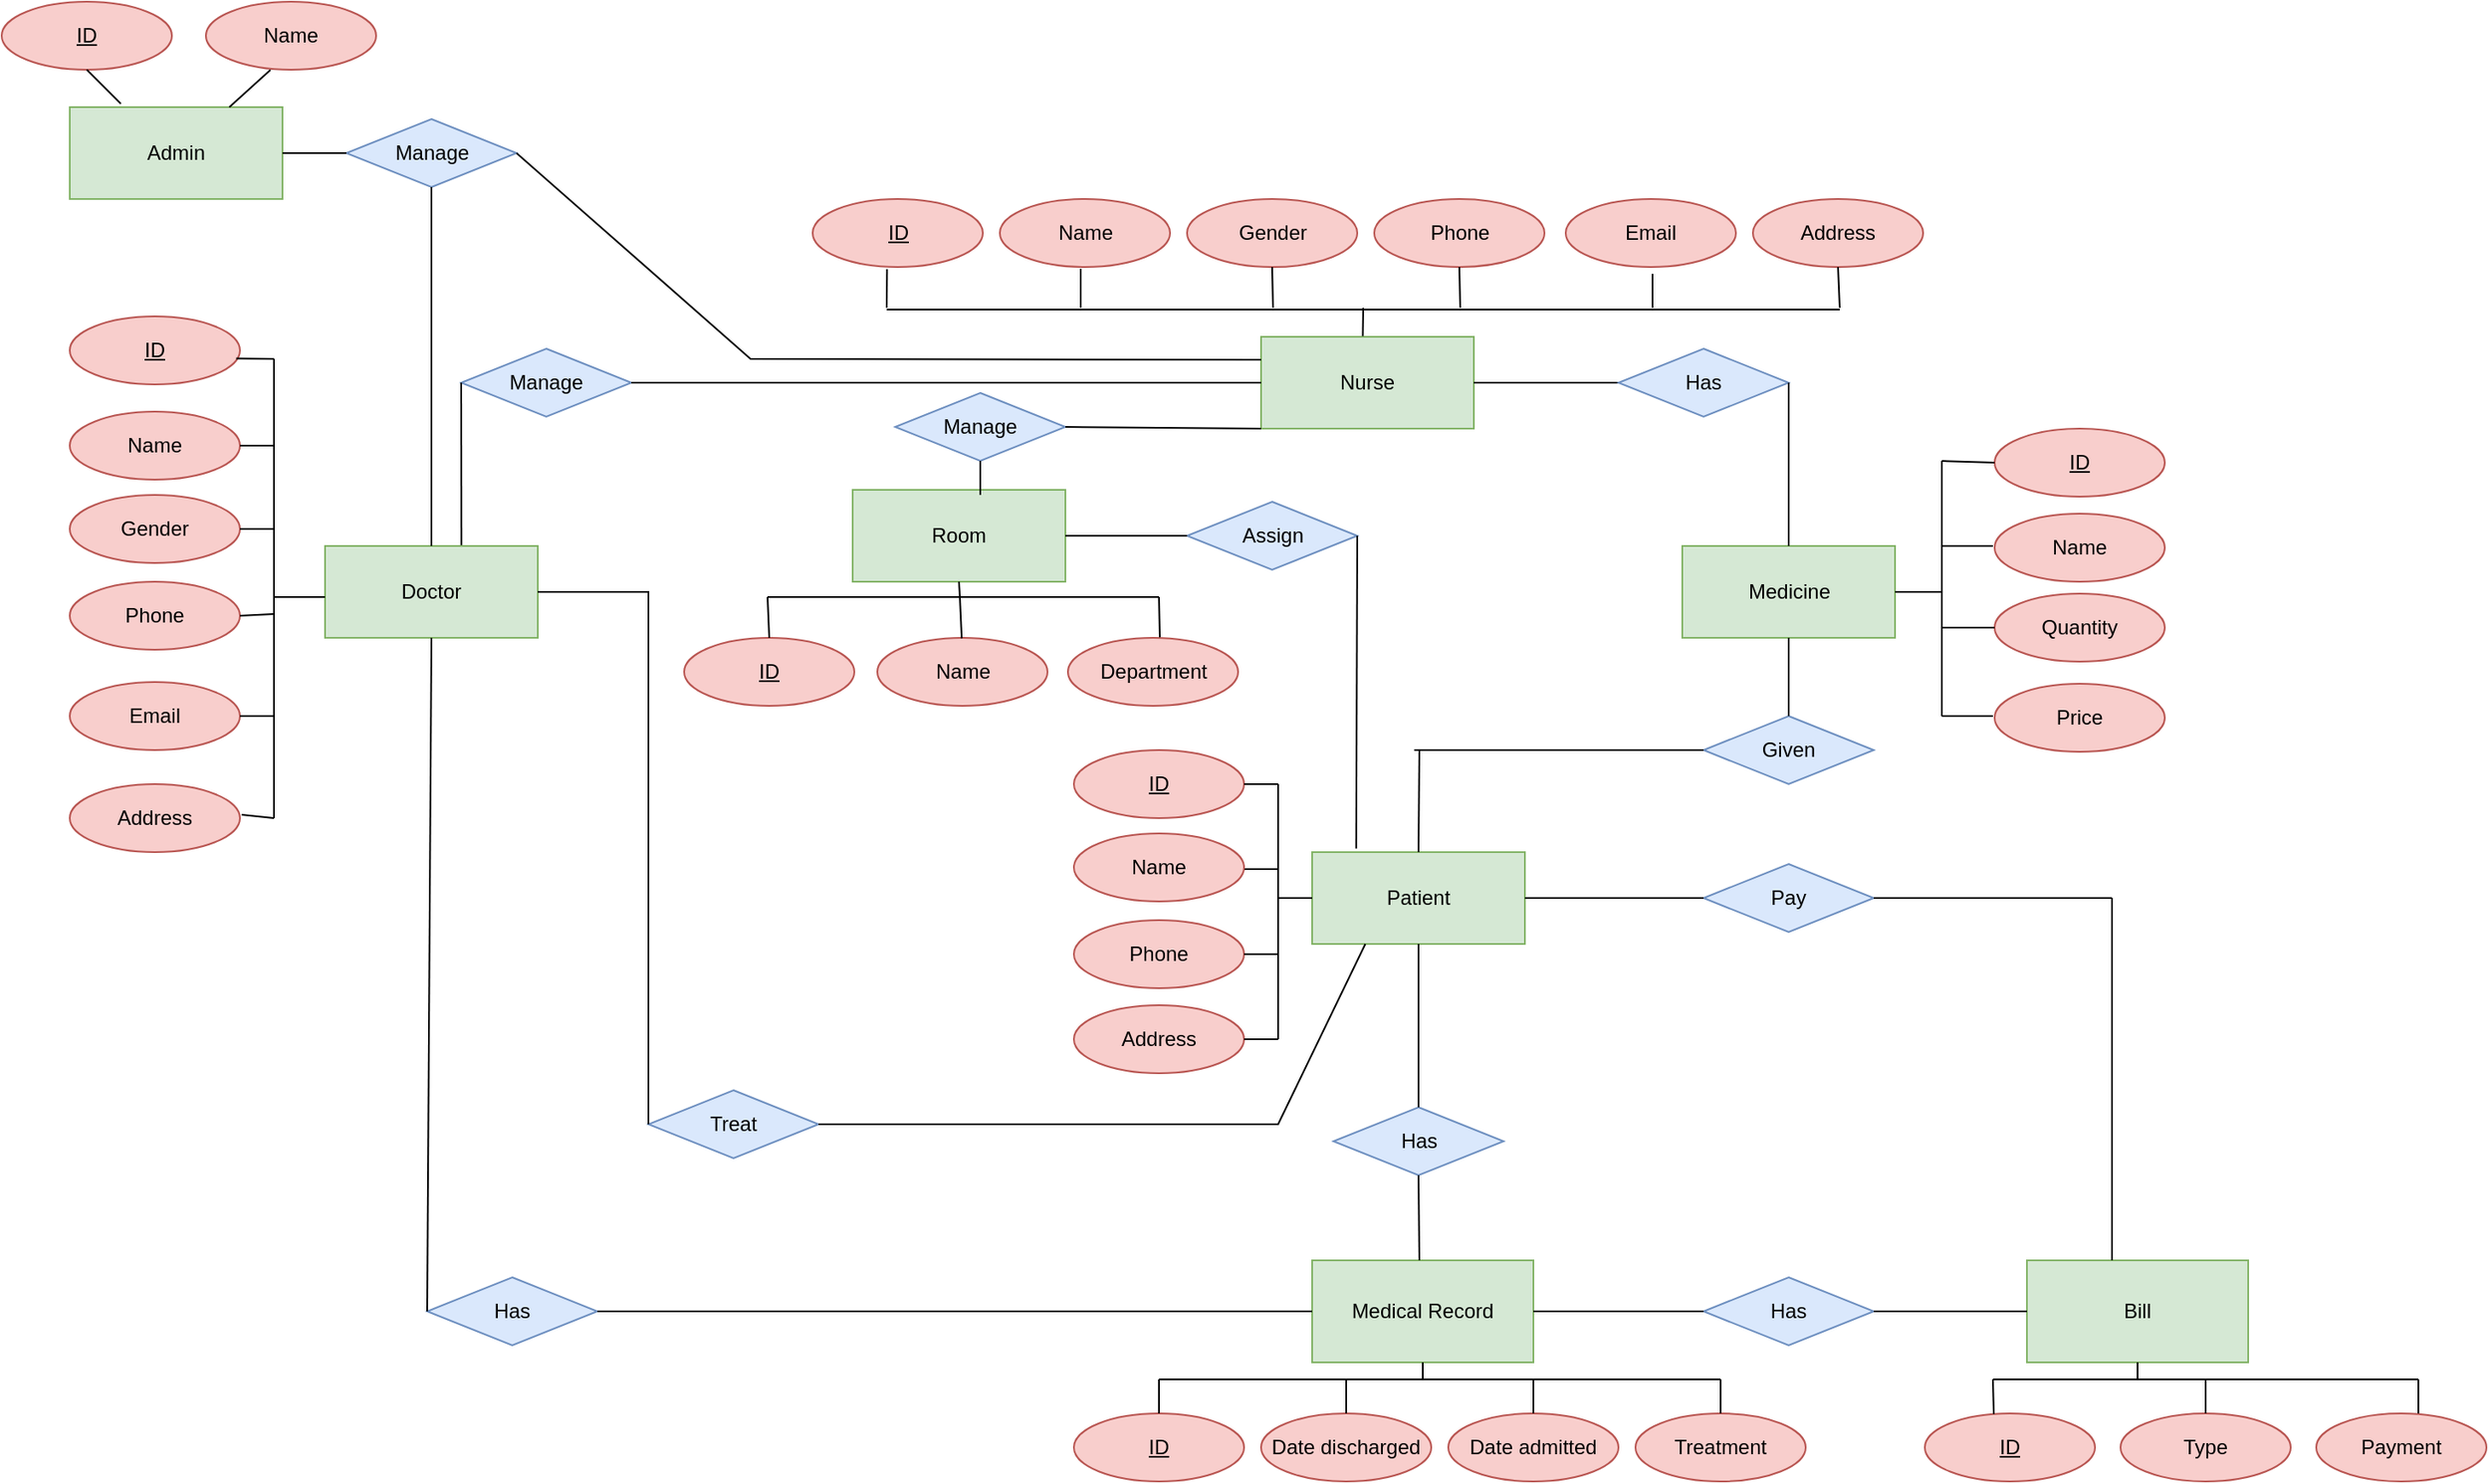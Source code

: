 <mxfile version="20.8.21" type="device"><diagram id="R2lEEEUBdFMjLlhIrx00" name="Page-1"><mxGraphModel dx="2537" dy="1932" grid="1" gridSize="10" guides="1" tooltips="1" connect="1" arrows="1" fold="1" page="1" pageScale="1" pageWidth="850" pageHeight="1100" math="0" shadow="0" extFonts="Permanent Marker^https://fonts.googleapis.com/css?family=Permanent+Marker"><root><mxCell id="0"/><mxCell id="1" parent="0"/><mxCell id="0gaTyfBjB3mBDVyU9zn_-2" value="Patient" style="whiteSpace=wrap;html=1;align=center;fillColor=#d5e8d4;strokeColor=#82b366;" parent="1" vertex="1"><mxGeometry x="380" y="380" width="125" height="54" as="geometry"/></mxCell><mxCell id="0gaTyfBjB3mBDVyU9zn_-6" value="ID" style="ellipse;whiteSpace=wrap;html=1;align=center;fontStyle=4;fillColor=#f8cecc;strokeColor=#b85450;" parent="1" vertex="1"><mxGeometry x="240" y="320" width="100" height="40" as="geometry"/></mxCell><mxCell id="0gaTyfBjB3mBDVyU9zn_-7" value="Name" style="ellipse;whiteSpace=wrap;html=1;align=center;fillColor=#f8cecc;strokeColor=#b85450;" parent="1" vertex="1"><mxGeometry x="781" y="181" width="100" height="40" as="geometry"/></mxCell><mxCell id="0gaTyfBjB3mBDVyU9zn_-8" value="Phone" style="ellipse;whiteSpace=wrap;html=1;align=center;fillColor=#f8cecc;strokeColor=#b85450;" parent="1" vertex="1"><mxGeometry x="240" y="420" width="100" height="40" as="geometry"/></mxCell><mxCell id="0gaTyfBjB3mBDVyU9zn_-9" value="Address" style="ellipse;whiteSpace=wrap;html=1;align=center;fillColor=#f8cecc;strokeColor=#b85450;" parent="1" vertex="1"><mxGeometry x="240" y="470" width="100" height="40" as="geometry"/></mxCell><mxCell id="0gaTyfBjB3mBDVyU9zn_-10" value="" style="endArrow=none;html=1;rounded=0;entryX=0;entryY=0.5;entryDx=0;entryDy=0;" parent="1" target="0gaTyfBjB3mBDVyU9zn_-2" edge="1"><mxGeometry width="50" height="50" relative="1" as="geometry"><mxPoint x="360" y="407" as="sourcePoint"/><mxPoint x="330" y="530" as="targetPoint"/></mxGeometry></mxCell><mxCell id="0gaTyfBjB3mBDVyU9zn_-11" value="" style="endArrow=none;html=1;rounded=0;" parent="1" edge="1"><mxGeometry width="50" height="50" relative="1" as="geometry"><mxPoint x="360" y="490" as="sourcePoint"/><mxPoint x="360" y="340" as="targetPoint"/></mxGeometry></mxCell><mxCell id="0gaTyfBjB3mBDVyU9zn_-12" value="" style="endArrow=none;html=1;rounded=0;exitX=1;exitY=0.5;exitDx=0;exitDy=0;" parent="1" source="0gaTyfBjB3mBDVyU9zn_-6" edge="1"><mxGeometry width="50" height="50" relative="1" as="geometry"><mxPoint x="340" y="470" as="sourcePoint"/><mxPoint x="360" y="340" as="targetPoint"/></mxGeometry></mxCell><mxCell id="0gaTyfBjB3mBDVyU9zn_-13" value="" style="endArrow=none;html=1;rounded=0;" parent="1" edge="1"><mxGeometry width="50" height="50" relative="1" as="geometry"><mxPoint x="340" y="390" as="sourcePoint"/><mxPoint x="360" y="390" as="targetPoint"/></mxGeometry></mxCell><mxCell id="0gaTyfBjB3mBDVyU9zn_-14" value="" style="endArrow=none;html=1;rounded=0;exitX=1;exitY=0.5;exitDx=0;exitDy=0;" parent="1" source="0gaTyfBjB3mBDVyU9zn_-8" edge="1"><mxGeometry width="50" height="50" relative="1" as="geometry"><mxPoint x="340" y="470" as="sourcePoint"/><mxPoint x="360" y="440" as="targetPoint"/></mxGeometry></mxCell><mxCell id="0gaTyfBjB3mBDVyU9zn_-15" value="" style="endArrow=none;html=1;rounded=0;exitX=1;exitY=0.5;exitDx=0;exitDy=0;" parent="1" source="0gaTyfBjB3mBDVyU9zn_-9" edge="1"><mxGeometry width="50" height="50" relative="1" as="geometry"><mxPoint x="340" y="470" as="sourcePoint"/><mxPoint x="360" y="490" as="targetPoint"/></mxGeometry></mxCell><mxCell id="0gaTyfBjB3mBDVyU9zn_-16" value="Medical Record" style="whiteSpace=wrap;html=1;align=center;fillColor=#d5e8d4;strokeColor=#82b366;" parent="1" vertex="1"><mxGeometry x="380" y="620" width="130" height="60" as="geometry"/></mxCell><mxCell id="0gaTyfBjB3mBDVyU9zn_-17" value="Has" style="shape=rhombus;perimeter=rhombusPerimeter;whiteSpace=wrap;html=1;align=center;fillColor=#dae8fc;strokeColor=#6c8ebf;" parent="1" vertex="1"><mxGeometry x="392.5" y="530" width="100" height="40" as="geometry"/></mxCell><mxCell id="0gaTyfBjB3mBDVyU9zn_-19" value="" style="endArrow=none;html=1;rounded=0;entryX=0.5;entryY=1;entryDx=0;entryDy=0;exitX=0.5;exitY=0;exitDx=0;exitDy=0;" parent="1" source="0gaTyfBjB3mBDVyU9zn_-17" target="0gaTyfBjB3mBDVyU9zn_-2" edge="1"><mxGeometry width="50" height="50" relative="1" as="geometry"><mxPoint x="410" y="650" as="sourcePoint"/><mxPoint x="460" y="600" as="targetPoint"/></mxGeometry></mxCell><mxCell id="0gaTyfBjB3mBDVyU9zn_-20" value="" style="endArrow=none;html=1;rounded=0;entryX=0.5;entryY=1;entryDx=0;entryDy=0;" parent="1" target="0gaTyfBjB3mBDVyU9zn_-17" edge="1"><mxGeometry width="50" height="50" relative="1" as="geometry"><mxPoint x="443" y="620" as="sourcePoint"/><mxPoint x="460" y="600" as="targetPoint"/></mxGeometry></mxCell><mxCell id="0gaTyfBjB3mBDVyU9zn_-21" value="ID" style="ellipse;whiteSpace=wrap;html=1;align=center;fontStyle=4;fillColor=#f8cecc;strokeColor=#b85450;" parent="1" vertex="1"><mxGeometry x="240" y="710" width="100" height="40" as="geometry"/></mxCell><mxCell id="0gaTyfBjB3mBDVyU9zn_-23" value="Date admitted" style="ellipse;whiteSpace=wrap;html=1;align=center;fillColor=#f8cecc;strokeColor=#b85450;" parent="1" vertex="1"><mxGeometry x="460" y="710" width="100" height="40" as="geometry"/></mxCell><mxCell id="0gaTyfBjB3mBDVyU9zn_-24" value="Date discharged" style="ellipse;whiteSpace=wrap;html=1;align=center;fillColor=#f8cecc;strokeColor=#b85450;" parent="1" vertex="1"><mxGeometry x="350" y="710" width="100" height="40" as="geometry"/></mxCell><mxCell id="0gaTyfBjB3mBDVyU9zn_-26" value="Treatment" style="ellipse;whiteSpace=wrap;html=1;align=center;fillColor=#f8cecc;strokeColor=#b85450;" parent="1" vertex="1"><mxGeometry x="570" y="710" width="100" height="40" as="geometry"/></mxCell><mxCell id="0gaTyfBjB3mBDVyU9zn_-28" value="" style="endArrow=none;html=1;rounded=0;entryX=0.5;entryY=1;entryDx=0;entryDy=0;" parent="1" target="0gaTyfBjB3mBDVyU9zn_-16" edge="1"><mxGeometry width="50" height="50" relative="1" as="geometry"><mxPoint x="445" y="690" as="sourcePoint"/><mxPoint x="490" y="670" as="targetPoint"/></mxGeometry></mxCell><mxCell id="0gaTyfBjB3mBDVyU9zn_-29" value="" style="endArrow=none;html=1;rounded=0;" parent="1" edge="1"><mxGeometry width="50" height="50" relative="1" as="geometry"><mxPoint x="290" y="690" as="sourcePoint"/><mxPoint x="620" y="690" as="targetPoint"/></mxGeometry></mxCell><mxCell id="0gaTyfBjB3mBDVyU9zn_-30" value="" style="endArrow=none;html=1;rounded=0;exitX=0.5;exitY=0;exitDx=0;exitDy=0;" parent="1" source="0gaTyfBjB3mBDVyU9zn_-21" edge="1"><mxGeometry width="50" height="50" relative="1" as="geometry"><mxPoint x="390" y="710" as="sourcePoint"/><mxPoint x="290" y="690" as="targetPoint"/></mxGeometry></mxCell><mxCell id="0gaTyfBjB3mBDVyU9zn_-31" value="" style="endArrow=none;html=1;rounded=0;exitX=0.5;exitY=0;exitDx=0;exitDy=0;" parent="1" source="0gaTyfBjB3mBDVyU9zn_-24" edge="1"><mxGeometry width="50" height="50" relative="1" as="geometry"><mxPoint x="390" y="710" as="sourcePoint"/><mxPoint x="400" y="690" as="targetPoint"/></mxGeometry></mxCell><mxCell id="0gaTyfBjB3mBDVyU9zn_-32" value="" style="endArrow=none;html=1;rounded=0;exitX=0.5;exitY=0;exitDx=0;exitDy=0;" parent="1" source="0gaTyfBjB3mBDVyU9zn_-23" edge="1"><mxGeometry width="50" height="50" relative="1" as="geometry"><mxPoint x="390" y="710" as="sourcePoint"/><mxPoint x="510" y="690" as="targetPoint"/></mxGeometry></mxCell><mxCell id="0gaTyfBjB3mBDVyU9zn_-33" value="" style="endArrow=none;html=1;rounded=0;exitX=0.5;exitY=0;exitDx=0;exitDy=0;" parent="1" source="0gaTyfBjB3mBDVyU9zn_-26" edge="1"><mxGeometry width="50" height="50" relative="1" as="geometry"><mxPoint x="390" y="710" as="sourcePoint"/><mxPoint x="620" y="690" as="targetPoint"/></mxGeometry></mxCell><mxCell id="0gaTyfBjB3mBDVyU9zn_-34" value="Bill" style="whiteSpace=wrap;html=1;align=center;fillColor=#d5e8d4;strokeColor=#82b366;" parent="1" vertex="1"><mxGeometry x="800" y="620" width="130" height="60" as="geometry"/></mxCell><mxCell id="0gaTyfBjB3mBDVyU9zn_-35" value="Has" style="shape=rhombus;perimeter=rhombusPerimeter;whiteSpace=wrap;html=1;align=center;fillColor=#dae8fc;strokeColor=#6c8ebf;" parent="1" vertex="1"><mxGeometry x="610" y="630" width="100" height="40" as="geometry"/></mxCell><mxCell id="0gaTyfBjB3mBDVyU9zn_-36" value="" style="endArrow=none;html=1;rounded=0;entryX=1;entryY=0.5;entryDx=0;entryDy=0;exitX=0;exitY=0.5;exitDx=0;exitDy=0;" parent="1" source="0gaTyfBjB3mBDVyU9zn_-35" target="0gaTyfBjB3mBDVyU9zn_-16" edge="1"><mxGeometry width="50" height="50" relative="1" as="geometry"><mxPoint x="620" y="750" as="sourcePoint"/><mxPoint x="670" y="700" as="targetPoint"/></mxGeometry></mxCell><mxCell id="0gaTyfBjB3mBDVyU9zn_-37" value="" style="endArrow=none;html=1;rounded=0;entryX=1;entryY=0.5;entryDx=0;entryDy=0;exitX=0;exitY=0.5;exitDx=0;exitDy=0;" parent="1" source="0gaTyfBjB3mBDVyU9zn_-34" target="0gaTyfBjB3mBDVyU9zn_-35" edge="1"><mxGeometry width="50" height="50" relative="1" as="geometry"><mxPoint x="620" y="750" as="sourcePoint"/><mxPoint x="670" y="700" as="targetPoint"/></mxGeometry></mxCell><mxCell id="0gaTyfBjB3mBDVyU9zn_-38" value="Pay" style="shape=rhombus;perimeter=rhombusPerimeter;whiteSpace=wrap;html=1;align=center;fillColor=#dae8fc;strokeColor=#6c8ebf;" parent="1" vertex="1"><mxGeometry x="610" y="387" width="100" height="40" as="geometry"/></mxCell><mxCell id="0gaTyfBjB3mBDVyU9zn_-39" value="" style="endArrow=none;html=1;rounded=0;exitX=1;exitY=0.5;exitDx=0;exitDy=0;entryX=0;entryY=0.5;entryDx=0;entryDy=0;" parent="1" source="0gaTyfBjB3mBDVyU9zn_-2" target="0gaTyfBjB3mBDVyU9zn_-38" edge="1"><mxGeometry width="50" height="50" relative="1" as="geometry"><mxPoint x="670" y="580" as="sourcePoint"/><mxPoint x="720" y="530" as="targetPoint"/></mxGeometry></mxCell><mxCell id="0gaTyfBjB3mBDVyU9zn_-41" value="" style="endArrow=none;html=1;rounded=0;entryX=1;entryY=0.5;entryDx=0;entryDy=0;" parent="1" target="0gaTyfBjB3mBDVyU9zn_-38" edge="1"><mxGeometry width="50" height="50" relative="1" as="geometry"><mxPoint x="850" y="407" as="sourcePoint"/><mxPoint x="720" y="530" as="targetPoint"/></mxGeometry></mxCell><mxCell id="0gaTyfBjB3mBDVyU9zn_-42" value="" style="endArrow=none;html=1;rounded=0;" parent="1" edge="1"><mxGeometry width="50" height="50" relative="1" as="geometry"><mxPoint x="850" y="620" as="sourcePoint"/><mxPoint x="850" y="407" as="targetPoint"/></mxGeometry></mxCell><mxCell id="0gaTyfBjB3mBDVyU9zn_-43" value="ID" style="ellipse;whiteSpace=wrap;html=1;align=center;fontStyle=4;fillColor=#f8cecc;strokeColor=#b85450;" parent="1" vertex="1"><mxGeometry x="740" y="710" width="100" height="40" as="geometry"/></mxCell><mxCell id="0gaTyfBjB3mBDVyU9zn_-45" value="Type" style="ellipse;whiteSpace=wrap;html=1;align=center;fillColor=#f8cecc;strokeColor=#b85450;" parent="1" vertex="1"><mxGeometry x="855" y="710" width="100" height="40" as="geometry"/></mxCell><mxCell id="0gaTyfBjB3mBDVyU9zn_-47" value="Payment" style="ellipse;whiteSpace=wrap;html=1;align=center;fillColor=#f8cecc;strokeColor=#b85450;" parent="1" vertex="1"><mxGeometry x="970" y="710" width="100" height="40" as="geometry"/></mxCell><mxCell id="0gaTyfBjB3mBDVyU9zn_-48" value="" style="endArrow=none;html=1;rounded=0;entryX=0.5;entryY=1;entryDx=0;entryDy=0;" parent="1" target="0gaTyfBjB3mBDVyU9zn_-34" edge="1"><mxGeometry width="50" height="50" relative="1" as="geometry"><mxPoint x="865" y="690" as="sourcePoint"/><mxPoint x="900" y="730" as="targetPoint"/></mxGeometry></mxCell><mxCell id="0gaTyfBjB3mBDVyU9zn_-49" value="" style="endArrow=none;html=1;rounded=0;" parent="1" edge="1"><mxGeometry width="50" height="50" relative="1" as="geometry"><mxPoint x="780" y="690" as="sourcePoint"/><mxPoint x="1030" y="690" as="targetPoint"/></mxGeometry></mxCell><mxCell id="0gaTyfBjB3mBDVyU9zn_-50" value="" style="endArrow=none;html=1;rounded=0;exitX=0.405;exitY=0.01;exitDx=0;exitDy=0;exitPerimeter=0;" parent="1" source="0gaTyfBjB3mBDVyU9zn_-43" edge="1"><mxGeometry width="50" height="50" relative="1" as="geometry"><mxPoint x="850" y="780" as="sourcePoint"/><mxPoint x="780" y="690" as="targetPoint"/></mxGeometry></mxCell><mxCell id="0gaTyfBjB3mBDVyU9zn_-51" value="" style="endArrow=none;html=1;rounded=0;" parent="1" source="0gaTyfBjB3mBDVyU9zn_-45" edge="1"><mxGeometry width="50" height="50" relative="1" as="geometry"><mxPoint x="850" y="780" as="sourcePoint"/><mxPoint x="905" y="690" as="targetPoint"/></mxGeometry></mxCell><mxCell id="0gaTyfBjB3mBDVyU9zn_-52" value="" style="endArrow=none;html=1;rounded=0;" parent="1" edge="1"><mxGeometry width="50" height="50" relative="1" as="geometry"><mxPoint x="1030" y="710" as="sourcePoint"/><mxPoint x="1030" y="690" as="targetPoint"/></mxGeometry></mxCell><mxCell id="0gaTyfBjB3mBDVyU9zn_-53" value="Medicine" style="whiteSpace=wrap;html=1;align=center;fillColor=#d5e8d4;strokeColor=#82b366;" parent="1" vertex="1"><mxGeometry x="597.5" y="200" width="125" height="54" as="geometry"/></mxCell><mxCell id="0gaTyfBjB3mBDVyU9zn_-54" value="Given" style="shape=rhombus;perimeter=rhombusPerimeter;whiteSpace=wrap;html=1;align=center;fillColor=#dae8fc;strokeColor=#6c8ebf;" parent="1" vertex="1"><mxGeometry x="610" y="300" width="100" height="40" as="geometry"/></mxCell><mxCell id="0gaTyfBjB3mBDVyU9zn_-55" value="" style="endArrow=none;html=1;rounded=0;exitX=0.5;exitY=0;exitDx=0;exitDy=0;" parent="1" source="0gaTyfBjB3mBDVyU9zn_-2" edge="1"><mxGeometry width="50" height="50" relative="1" as="geometry"><mxPoint x="510" y="390" as="sourcePoint"/><mxPoint x="443" y="320" as="targetPoint"/></mxGeometry></mxCell><mxCell id="0gaTyfBjB3mBDVyU9zn_-56" value="" style="endArrow=none;html=1;rounded=0;exitX=0;exitY=0.5;exitDx=0;exitDy=0;" parent="1" source="0gaTyfBjB3mBDVyU9zn_-54" edge="1"><mxGeometry width="50" height="50" relative="1" as="geometry"><mxPoint x="510" y="390" as="sourcePoint"/><mxPoint x="440" y="320" as="targetPoint"/></mxGeometry></mxCell><mxCell id="0gaTyfBjB3mBDVyU9zn_-57" value="" style="endArrow=none;html=1;rounded=0;entryX=0.5;entryY=1;entryDx=0;entryDy=0;exitX=0.5;exitY=0;exitDx=0;exitDy=0;" parent="1" source="0gaTyfBjB3mBDVyU9zn_-54" target="0gaTyfBjB3mBDVyU9zn_-53" edge="1"><mxGeometry width="50" height="50" relative="1" as="geometry"><mxPoint x="510" y="390" as="sourcePoint"/><mxPoint x="560" y="340" as="targetPoint"/></mxGeometry></mxCell><mxCell id="0gaTyfBjB3mBDVyU9zn_-58" value="ID" style="ellipse;whiteSpace=wrap;html=1;align=center;fontStyle=4;fillColor=#f8cecc;strokeColor=#b85450;" parent="1" vertex="1"><mxGeometry x="781" y="131" width="100" height="40" as="geometry"/></mxCell><mxCell id="0gaTyfBjB3mBDVyU9zn_-59" value="Name" style="ellipse;whiteSpace=wrap;html=1;align=center;fillColor=#f8cecc;strokeColor=#b85450;" parent="1" vertex="1"><mxGeometry x="240" y="369" width="100" height="40" as="geometry"/></mxCell><mxCell id="0gaTyfBjB3mBDVyU9zn_-60" value="Quantity" style="ellipse;whiteSpace=wrap;html=1;align=center;fillColor=#f8cecc;strokeColor=#b85450;" parent="1" vertex="1"><mxGeometry x="781" y="228" width="100" height="40" as="geometry"/></mxCell><mxCell id="0gaTyfBjB3mBDVyU9zn_-61" value="Price" style="ellipse;whiteSpace=wrap;html=1;align=center;fillColor=#f8cecc;strokeColor=#b85450;" parent="1" vertex="1"><mxGeometry x="781" y="281" width="100" height="40" as="geometry"/></mxCell><mxCell id="0gaTyfBjB3mBDVyU9zn_-62" value="" style="endArrow=none;html=1;rounded=0;entryX=1;entryY=0.5;entryDx=0;entryDy=0;" parent="1" target="0gaTyfBjB3mBDVyU9zn_-53" edge="1"><mxGeometry width="50" height="50" relative="1" as="geometry"><mxPoint x="750" y="227" as="sourcePoint"/><mxPoint x="720" y="300" as="targetPoint"/></mxGeometry></mxCell><mxCell id="0gaTyfBjB3mBDVyU9zn_-63" value="" style="endArrow=none;html=1;rounded=0;" parent="1" edge="1"><mxGeometry width="50" height="50" relative="1" as="geometry"><mxPoint x="750" y="300" as="sourcePoint"/><mxPoint x="750" y="150" as="targetPoint"/></mxGeometry></mxCell><mxCell id="0gaTyfBjB3mBDVyU9zn_-64" value="" style="endArrow=none;html=1;rounded=0;exitX=0;exitY=0.5;exitDx=0;exitDy=0;" parent="1" source="0gaTyfBjB3mBDVyU9zn_-58" edge="1"><mxGeometry width="50" height="50" relative="1" as="geometry"><mxPoint x="670" y="350" as="sourcePoint"/><mxPoint x="750" y="150" as="targetPoint"/></mxGeometry></mxCell><mxCell id="0gaTyfBjB3mBDVyU9zn_-65" value="" style="endArrow=none;html=1;rounded=0;" parent="1" edge="1"><mxGeometry width="50" height="50" relative="1" as="geometry"><mxPoint x="750" y="200" as="sourcePoint"/><mxPoint x="780" y="200" as="targetPoint"/></mxGeometry></mxCell><mxCell id="0gaTyfBjB3mBDVyU9zn_-66" value="" style="endArrow=none;html=1;rounded=0;entryX=0;entryY=0.5;entryDx=0;entryDy=0;" parent="1" target="0gaTyfBjB3mBDVyU9zn_-60" edge="1"><mxGeometry width="50" height="50" relative="1" as="geometry"><mxPoint x="750" y="248" as="sourcePoint"/><mxPoint x="720" y="300" as="targetPoint"/></mxGeometry></mxCell><mxCell id="0gaTyfBjB3mBDVyU9zn_-67" value="" style="endArrow=none;html=1;rounded=0;" parent="1" edge="1"><mxGeometry width="50" height="50" relative="1" as="geometry"><mxPoint x="750" y="300" as="sourcePoint"/><mxPoint x="780" y="300" as="targetPoint"/></mxGeometry></mxCell><mxCell id="0gaTyfBjB3mBDVyU9zn_-68" value="Nurse" style="whiteSpace=wrap;html=1;align=center;fillColor=#d5e8d4;strokeColor=#82b366;" parent="1" vertex="1"><mxGeometry x="350" y="77" width="125" height="54" as="geometry"/></mxCell><mxCell id="0gaTyfBjB3mBDVyU9zn_-69" value="" style="endArrow=none;html=1;rounded=0;exitX=1;exitY=0.5;exitDx=0;exitDy=0;entryX=0;entryY=0.5;entryDx=0;entryDy=0;" parent="1" source="0gaTyfBjB3mBDVyU9zn_-68" target="0gaTyfBjB3mBDVyU9zn_-70" edge="1"><mxGeometry width="50" height="50" relative="1" as="geometry"><mxPoint x="370" y="270" as="sourcePoint"/><mxPoint x="540" y="104" as="targetPoint"/></mxGeometry></mxCell><mxCell id="0gaTyfBjB3mBDVyU9zn_-70" value="Has" style="shape=rhombus;perimeter=rhombusPerimeter;whiteSpace=wrap;html=1;align=center;fillColor=#dae8fc;strokeColor=#6c8ebf;" parent="1" vertex="1"><mxGeometry x="560" y="84" width="100" height="40" as="geometry"/></mxCell><mxCell id="0gaTyfBjB3mBDVyU9zn_-71" value="" style="endArrow=none;html=1;rounded=0;entryX=1;entryY=0.5;entryDx=0;entryDy=0;exitX=0.5;exitY=0;exitDx=0;exitDy=0;" parent="1" source="0gaTyfBjB3mBDVyU9zn_-53" target="0gaTyfBjB3mBDVyU9zn_-70" edge="1"><mxGeometry width="50" height="50" relative="1" as="geometry"><mxPoint x="660" y="190" as="sourcePoint"/><mxPoint x="420" y="220" as="targetPoint"/></mxGeometry></mxCell><mxCell id="0gaTyfBjB3mBDVyU9zn_-72" value="ID" style="ellipse;whiteSpace=wrap;html=1;align=center;fontStyle=4;fillColor=#f8cecc;strokeColor=#b85450;" parent="1" vertex="1"><mxGeometry x="86.5" y="-4" width="100" height="40" as="geometry"/></mxCell><mxCell id="0gaTyfBjB3mBDVyU9zn_-73" value="Gender" style="ellipse;whiteSpace=wrap;html=1;align=center;fillColor=#f8cecc;strokeColor=#b85450;" parent="1" vertex="1"><mxGeometry x="306.5" y="-4" width="100" height="40" as="geometry"/></mxCell><mxCell id="0gaTyfBjB3mBDVyU9zn_-74" value="Name" style="ellipse;whiteSpace=wrap;html=1;align=center;fillColor=#f8cecc;strokeColor=#b85450;" parent="1" vertex="1"><mxGeometry x="196.5" y="-4" width="100" height="40" as="geometry"/></mxCell><mxCell id="0gaTyfBjB3mBDVyU9zn_-75" value="Phone" style="ellipse;whiteSpace=wrap;html=1;align=center;fillColor=#f8cecc;strokeColor=#b85450;" parent="1" vertex="1"><mxGeometry x="416.5" y="-4" width="100" height="40" as="geometry"/></mxCell><mxCell id="0gaTyfBjB3mBDVyU9zn_-76" value="Email" style="ellipse;whiteSpace=wrap;html=1;align=center;fillColor=#f8cecc;strokeColor=#b85450;" parent="1" vertex="1"><mxGeometry x="529" y="-4" width="100" height="40" as="geometry"/></mxCell><mxCell id="0gaTyfBjB3mBDVyU9zn_-77" value="Address" style="ellipse;whiteSpace=wrap;html=1;align=center;fillColor=#f8cecc;strokeColor=#b85450;" parent="1" vertex="1"><mxGeometry x="639" y="-4" width="100" height="40" as="geometry"/></mxCell><mxCell id="0gaTyfBjB3mBDVyU9zn_-78" value="" style="endArrow=none;html=1;rounded=0;entryX=0.478;entryY=-0.007;entryDx=0;entryDy=0;entryPerimeter=0;" parent="1" target="0gaTyfBjB3mBDVyU9zn_-68" edge="1"><mxGeometry width="50" height="50" relative="1" as="geometry"><mxPoint x="410" y="60" as="sourcePoint"/><mxPoint x="380" y="120" as="targetPoint"/></mxGeometry></mxCell><mxCell id="0gaTyfBjB3mBDVyU9zn_-79" value="" style="endArrow=none;html=1;rounded=0;" parent="1" edge="1"><mxGeometry width="50" height="50" relative="1" as="geometry"><mxPoint x="130" y="61" as="sourcePoint"/><mxPoint x="690" y="61" as="targetPoint"/></mxGeometry></mxCell><mxCell id="0gaTyfBjB3mBDVyU9zn_-80" value="" style="endArrow=none;html=1;rounded=0;entryX=0.437;entryY=1.03;entryDx=0;entryDy=0;entryPerimeter=0;" parent="1" target="0gaTyfBjB3mBDVyU9zn_-72" edge="1"><mxGeometry width="50" height="50" relative="1" as="geometry"><mxPoint x="130" y="60" as="sourcePoint"/><mxPoint x="136.5" y="36" as="targetPoint"/></mxGeometry></mxCell><mxCell id="0gaTyfBjB3mBDVyU9zn_-81" value="" style="endArrow=none;html=1;rounded=0;entryX=0.437;entryY=1.03;entryDx=0;entryDy=0;entryPerimeter=0;" parent="1" edge="1"><mxGeometry width="50" height="50" relative="1" as="geometry"><mxPoint x="244" y="60" as="sourcePoint"/><mxPoint x="244" y="37" as="targetPoint"/></mxGeometry></mxCell><mxCell id="0gaTyfBjB3mBDVyU9zn_-82" value="" style="endArrow=none;html=1;rounded=0;entryX=0.5;entryY=1;entryDx=0;entryDy=0;" parent="1" target="0gaTyfBjB3mBDVyU9zn_-73" edge="1"><mxGeometry width="50" height="50" relative="1" as="geometry"><mxPoint x="357" y="60" as="sourcePoint"/><mxPoint x="197" y="45" as="targetPoint"/></mxGeometry></mxCell><mxCell id="0gaTyfBjB3mBDVyU9zn_-83" value="" style="endArrow=none;html=1;rounded=0;exitX=0.5;exitY=1;exitDx=0;exitDy=0;" parent="1" source="0gaTyfBjB3mBDVyU9zn_-75" edge="1"><mxGeometry width="50" height="50" relative="1" as="geometry"><mxPoint x="160" y="90" as="sourcePoint"/><mxPoint x="467" y="60" as="targetPoint"/></mxGeometry></mxCell><mxCell id="0gaTyfBjB3mBDVyU9zn_-84" value="" style="endArrow=none;html=1;rounded=0;" parent="1" edge="1"><mxGeometry width="50" height="50" relative="1" as="geometry"><mxPoint x="580" y="60" as="sourcePoint"/><mxPoint x="580" y="40" as="targetPoint"/></mxGeometry></mxCell><mxCell id="0gaTyfBjB3mBDVyU9zn_-85" value="" style="endArrow=none;html=1;rounded=0;entryX=0.5;entryY=1;entryDx=0;entryDy=0;" parent="1" target="0gaTyfBjB3mBDVyU9zn_-77" edge="1"><mxGeometry width="50" height="50" relative="1" as="geometry"><mxPoint x="690" y="60" as="sourcePoint"/><mxPoint x="570" y="80" as="targetPoint"/></mxGeometry></mxCell><mxCell id="0gaTyfBjB3mBDVyU9zn_-86" value="Room" style="whiteSpace=wrap;html=1;align=center;fillColor=#d5e8d4;strokeColor=#82b366;" parent="1" vertex="1"><mxGeometry x="110" y="167" width="125" height="54" as="geometry"/></mxCell><mxCell id="0gaTyfBjB3mBDVyU9zn_-87" value="Manage" style="shape=rhombus;perimeter=rhombusPerimeter;whiteSpace=wrap;html=1;align=center;fillColor=#dae8fc;strokeColor=#6c8ebf;" parent="1" vertex="1"><mxGeometry x="135" y="110" width="100" height="40" as="geometry"/></mxCell><mxCell id="0gaTyfBjB3mBDVyU9zn_-88" value="Assign" style="shape=rhombus;perimeter=rhombusPerimeter;whiteSpace=wrap;html=1;align=center;fillColor=#dae8fc;strokeColor=#6c8ebf;" parent="1" vertex="1"><mxGeometry x="306.5" y="174" width="100" height="40" as="geometry"/></mxCell><mxCell id="0gaTyfBjB3mBDVyU9zn_-89" value="" style="endArrow=none;html=1;rounded=0;entryX=0;entryY=0.5;entryDx=0;entryDy=0;exitX=1;exitY=0.5;exitDx=0;exitDy=0;" parent="1" source="0gaTyfBjB3mBDVyU9zn_-86" target="0gaTyfBjB3mBDVyU9zn_-88" edge="1"><mxGeometry width="50" height="50" relative="1" as="geometry"><mxPoint x="240" y="194" as="sourcePoint"/><mxPoint x="280" y="280" as="targetPoint"/></mxGeometry></mxCell><mxCell id="0gaTyfBjB3mBDVyU9zn_-90" value="" style="endArrow=none;html=1;rounded=0;exitX=1;exitY=0.5;exitDx=0;exitDy=0;entryX=0.207;entryY=-0.04;entryDx=0;entryDy=0;entryPerimeter=0;" parent="1" source="0gaTyfBjB3mBDVyU9zn_-88" target="0gaTyfBjB3mBDVyU9zn_-2" edge="1"><mxGeometry width="50" height="50" relative="1" as="geometry"><mxPoint x="300" y="290" as="sourcePoint"/><mxPoint x="350" y="240" as="targetPoint"/></mxGeometry></mxCell><mxCell id="0gaTyfBjB3mBDVyU9zn_-91" value="" style="endArrow=none;html=1;rounded=0;entryX=0.5;entryY=1;entryDx=0;entryDy=0;" parent="1" target="0gaTyfBjB3mBDVyU9zn_-87" edge="1"><mxGeometry width="50" height="50" relative="1" as="geometry"><mxPoint x="185" y="170" as="sourcePoint"/><mxPoint x="280" y="270" as="targetPoint"/></mxGeometry></mxCell><mxCell id="0gaTyfBjB3mBDVyU9zn_-92" value="" style="endArrow=none;html=1;rounded=0;entryX=1;entryY=0.5;entryDx=0;entryDy=0;exitX=0;exitY=1;exitDx=0;exitDy=0;" parent="1" source="0gaTyfBjB3mBDVyU9zn_-68" target="0gaTyfBjB3mBDVyU9zn_-87" edge="1"><mxGeometry width="50" height="50" relative="1" as="geometry"><mxPoint x="190" y="240" as="sourcePoint"/><mxPoint x="240" y="190" as="targetPoint"/></mxGeometry></mxCell><mxCell id="0gaTyfBjB3mBDVyU9zn_-93" value="ID" style="ellipse;whiteSpace=wrap;html=1;align=center;fontStyle=4;fillColor=#f8cecc;strokeColor=#b85450;" parent="1" vertex="1"><mxGeometry x="11" y="254" width="100" height="40" as="geometry"/></mxCell><mxCell id="0gaTyfBjB3mBDVyU9zn_-94" value="Name" style="ellipse;whiteSpace=wrap;html=1;align=center;fillColor=#f8cecc;strokeColor=#b85450;" parent="1" vertex="1"><mxGeometry x="124.5" y="254" width="100" height="40" as="geometry"/></mxCell><mxCell id="0gaTyfBjB3mBDVyU9zn_-95" value="Department" style="ellipse;whiteSpace=wrap;html=1;align=center;fillColor=#f8cecc;strokeColor=#b85450;" parent="1" vertex="1"><mxGeometry x="236.5" y="254" width="100" height="40" as="geometry"/></mxCell><mxCell id="0gaTyfBjB3mBDVyU9zn_-96" value="" style="endArrow=none;html=1;rounded=0;entryX=0.5;entryY=1;entryDx=0;entryDy=0;" parent="1" target="0gaTyfBjB3mBDVyU9zn_-86" edge="1"><mxGeometry width="50" height="50" relative="1" as="geometry"><mxPoint x="173" y="230" as="sourcePoint"/><mxPoint x="160" y="340" as="targetPoint"/></mxGeometry></mxCell><mxCell id="0gaTyfBjB3mBDVyU9zn_-97" value="" style="endArrow=none;html=1;rounded=0;" parent="1" edge="1"><mxGeometry width="50" height="50" relative="1" as="geometry"><mxPoint x="60" y="230" as="sourcePoint"/><mxPoint x="290" y="230" as="targetPoint"/></mxGeometry></mxCell><mxCell id="0gaTyfBjB3mBDVyU9zn_-98" value="" style="endArrow=none;html=1;rounded=0;exitX=0.5;exitY=0;exitDx=0;exitDy=0;" parent="1" source="0gaTyfBjB3mBDVyU9zn_-93" edge="1"><mxGeometry width="50" height="50" relative="1" as="geometry"><mxPoint x="160" y="300" as="sourcePoint"/><mxPoint x="60" y="230" as="targetPoint"/></mxGeometry></mxCell><mxCell id="0gaTyfBjB3mBDVyU9zn_-99" value="" style="endArrow=none;html=1;rounded=0;exitX=0.466;exitY=0.008;exitDx=0;exitDy=0;exitPerimeter=0;" parent="1" edge="1"><mxGeometry width="50" height="50" relative="1" as="geometry"><mxPoint x="174.1" y="254.32" as="sourcePoint"/><mxPoint x="173" y="230" as="targetPoint"/></mxGeometry></mxCell><mxCell id="0gaTyfBjB3mBDVyU9zn_-100" value="" style="endArrow=none;html=1;rounded=0;exitX=0.54;exitY=-0.008;exitDx=0;exitDy=0;exitPerimeter=0;" parent="1" source="0gaTyfBjB3mBDVyU9zn_-95" edge="1"><mxGeometry width="50" height="50" relative="1" as="geometry"><mxPoint x="160" y="300" as="sourcePoint"/><mxPoint x="290" y="230" as="targetPoint"/></mxGeometry></mxCell><mxCell id="0gaTyfBjB3mBDVyU9zn_-101" value="Doctor" style="whiteSpace=wrap;html=1;align=center;fillColor=#d5e8d4;strokeColor=#82b366;" parent="1" vertex="1"><mxGeometry x="-200" y="200" width="125" height="54" as="geometry"/></mxCell><mxCell id="0gaTyfBjB3mBDVyU9zn_-108" value="ID" style="ellipse;whiteSpace=wrap;html=1;align=center;fontStyle=4;fillColor=#f8cecc;strokeColor=#b85450;" parent="1" vertex="1"><mxGeometry x="-350" y="65" width="100" height="40" as="geometry"/></mxCell><mxCell id="0gaTyfBjB3mBDVyU9zn_-109" value="Gender" style="ellipse;whiteSpace=wrap;html=1;align=center;fillColor=#f8cecc;strokeColor=#b85450;" parent="1" vertex="1"><mxGeometry x="-350" y="170" width="100" height="40" as="geometry"/></mxCell><mxCell id="0gaTyfBjB3mBDVyU9zn_-110" value="Name" style="ellipse;whiteSpace=wrap;html=1;align=center;fillColor=#f8cecc;strokeColor=#b85450;" parent="1" vertex="1"><mxGeometry x="-350" y="121" width="100" height="40" as="geometry"/></mxCell><mxCell id="0gaTyfBjB3mBDVyU9zn_-111" value="Phone" style="ellipse;whiteSpace=wrap;html=1;align=center;fillColor=#f8cecc;strokeColor=#b85450;" parent="1" vertex="1"><mxGeometry x="-350" y="221" width="100" height="40" as="geometry"/></mxCell><mxCell id="0gaTyfBjB3mBDVyU9zn_-112" value="Email" style="ellipse;whiteSpace=wrap;html=1;align=center;fillColor=#f8cecc;strokeColor=#b85450;" parent="1" vertex="1"><mxGeometry x="-350" y="280" width="100" height="40" as="geometry"/></mxCell><mxCell id="0gaTyfBjB3mBDVyU9zn_-113" value="Address" style="ellipse;whiteSpace=wrap;html=1;align=center;fillColor=#f8cecc;strokeColor=#b85450;" parent="1" vertex="1"><mxGeometry x="-350" y="340" width="100" height="40" as="geometry"/></mxCell><mxCell id="0gaTyfBjB3mBDVyU9zn_-117" value="Has" style="shape=rhombus;perimeter=rhombusPerimeter;whiteSpace=wrap;html=1;align=center;fillColor=#dae8fc;strokeColor=#6c8ebf;" parent="1" vertex="1"><mxGeometry x="-140" y="630" width="100" height="40" as="geometry"/></mxCell><mxCell id="0gaTyfBjB3mBDVyU9zn_-119" value="" style="endArrow=none;html=1;rounded=0;entryX=0.5;entryY=1;entryDx=0;entryDy=0;exitX=0;exitY=0.5;exitDx=0;exitDy=0;" parent="1" source="0gaTyfBjB3mBDVyU9zn_-117" target="0gaTyfBjB3mBDVyU9zn_-101" edge="1"><mxGeometry width="50" height="50" relative="1" as="geometry"><mxPoint x="-137" y="640" as="sourcePoint"/><mxPoint x="-150" y="370" as="targetPoint"/></mxGeometry></mxCell><mxCell id="0gaTyfBjB3mBDVyU9zn_-121" value="" style="endArrow=none;html=1;rounded=0;exitX=1;exitY=0.5;exitDx=0;exitDy=0;entryX=0;entryY=0.5;entryDx=0;entryDy=0;" parent="1" source="0gaTyfBjB3mBDVyU9zn_-117" target="0gaTyfBjB3mBDVyU9zn_-16" edge="1"><mxGeometry width="50" height="50" relative="1" as="geometry"><mxPoint x="-100" y="470" as="sourcePoint"/><mxPoint x="-50" y="420" as="targetPoint"/></mxGeometry></mxCell><mxCell id="0gaTyfBjB3mBDVyU9zn_-122" value="Treat" style="shape=rhombus;perimeter=rhombusPerimeter;whiteSpace=wrap;html=1;align=center;fillColor=#dae8fc;strokeColor=#6c8ebf;" parent="1" vertex="1"><mxGeometry x="-10" y="520" width="100" height="40" as="geometry"/></mxCell><mxCell id="0gaTyfBjB3mBDVyU9zn_-124" value="" style="endArrow=none;html=1;rounded=0;exitX=1;exitY=0.5;exitDx=0;exitDy=0;entryX=0.25;entryY=1;entryDx=0;entryDy=0;" parent="1" source="0gaTyfBjB3mBDVyU9zn_-122" target="0gaTyfBjB3mBDVyU9zn_-2" edge="1"><mxGeometry width="50" height="50" relative="1" as="geometry"><mxPoint x="170" y="520" as="sourcePoint"/><mxPoint x="340" y="540" as="targetPoint"/><Array as="points"><mxPoint x="360" y="540"/></Array></mxGeometry></mxCell><mxCell id="0gaTyfBjB3mBDVyU9zn_-125" value="" style="endArrow=none;html=1;rounded=0;entryX=0;entryY=0.5;entryDx=0;entryDy=0;exitX=1;exitY=0.5;exitDx=0;exitDy=0;" parent="1" source="0gaTyfBjB3mBDVyU9zn_-101" target="0gaTyfBjB3mBDVyU9zn_-122" edge="1"><mxGeometry width="50" height="50" relative="1" as="geometry"><mxPoint x="-10" y="240" as="sourcePoint"/><mxPoint x="220" y="400" as="targetPoint"/><Array as="points"><mxPoint x="-10" y="227"/></Array></mxGeometry></mxCell><mxCell id="0gaTyfBjB3mBDVyU9zn_-126" value="Manage" style="shape=rhombus;perimeter=rhombusPerimeter;whiteSpace=wrap;html=1;align=center;fillColor=#dae8fc;strokeColor=#6c8ebf;" parent="1" vertex="1"><mxGeometry x="-120" y="84" width="100" height="40" as="geometry"/></mxCell><mxCell id="0gaTyfBjB3mBDVyU9zn_-127" value="" style="endArrow=none;html=1;rounded=0;entryX=0;entryY=0.5;entryDx=0;entryDy=0;exitX=0.641;exitY=-0.009;exitDx=0;exitDy=0;exitPerimeter=0;" parent="1" source="0gaTyfBjB3mBDVyU9zn_-101" target="0gaTyfBjB3mBDVyU9zn_-126" edge="1"><mxGeometry width="50" height="50" relative="1" as="geometry"><mxPoint x="50" y="270" as="sourcePoint"/><mxPoint x="100" y="220" as="targetPoint"/></mxGeometry></mxCell><mxCell id="0gaTyfBjB3mBDVyU9zn_-128" value="" style="endArrow=none;html=1;rounded=0;entryX=1;entryY=0.5;entryDx=0;entryDy=0;exitX=0;exitY=0.5;exitDx=0;exitDy=0;" parent="1" source="0gaTyfBjB3mBDVyU9zn_-68" target="0gaTyfBjB3mBDVyU9zn_-126" edge="1"><mxGeometry width="50" height="50" relative="1" as="geometry"><mxPoint x="40" y="230" as="sourcePoint"/><mxPoint x="90" y="180" as="targetPoint"/></mxGeometry></mxCell><mxCell id="0gaTyfBjB3mBDVyU9zn_-129" value="" style="endArrow=none;html=1;rounded=0;" parent="1" edge="1"><mxGeometry width="50" height="50" relative="1" as="geometry"><mxPoint x="-230" y="360" as="sourcePoint"/><mxPoint x="-230" y="90" as="targetPoint"/></mxGeometry></mxCell><mxCell id="0gaTyfBjB3mBDVyU9zn_-130" value="" style="endArrow=none;html=1;rounded=0;" parent="1" edge="1"><mxGeometry width="50" height="50" relative="1" as="geometry"><mxPoint x="-230" y="230" as="sourcePoint"/><mxPoint x="-200" y="230" as="targetPoint"/></mxGeometry></mxCell><mxCell id="0gaTyfBjB3mBDVyU9zn_-131" value="" style="endArrow=none;html=1;rounded=0;exitX=0.978;exitY=0.62;exitDx=0;exitDy=0;exitPerimeter=0;" parent="1" source="0gaTyfBjB3mBDVyU9zn_-108" edge="1"><mxGeometry width="50" height="50" relative="1" as="geometry"><mxPoint x="-80" y="190" as="sourcePoint"/><mxPoint x="-230" y="90" as="targetPoint"/></mxGeometry></mxCell><mxCell id="0gaTyfBjB3mBDVyU9zn_-132" value="" style="endArrow=none;html=1;rounded=0;entryX=1;entryY=0.5;entryDx=0;entryDy=0;" parent="1" target="0gaTyfBjB3mBDVyU9zn_-110" edge="1"><mxGeometry width="50" height="50" relative="1" as="geometry"><mxPoint x="-230" y="141" as="sourcePoint"/><mxPoint x="-30" y="140" as="targetPoint"/></mxGeometry></mxCell><mxCell id="0gaTyfBjB3mBDVyU9zn_-133" value="" style="endArrow=none;html=1;rounded=0;exitX=1;exitY=0.5;exitDx=0;exitDy=0;" parent="1" source="0gaTyfBjB3mBDVyU9zn_-109" edge="1"><mxGeometry width="50" height="50" relative="1" as="geometry"><mxPoint x="-80" y="180" as="sourcePoint"/><mxPoint x="-230" y="190" as="targetPoint"/></mxGeometry></mxCell><mxCell id="0gaTyfBjB3mBDVyU9zn_-134" value="" style="endArrow=none;html=1;rounded=0;exitX=1;exitY=0.5;exitDx=0;exitDy=0;" parent="1" source="0gaTyfBjB3mBDVyU9zn_-111" edge="1"><mxGeometry width="50" height="50" relative="1" as="geometry"><mxPoint x="-220" y="270" as="sourcePoint"/><mxPoint x="-230" y="240" as="targetPoint"/></mxGeometry></mxCell><mxCell id="0gaTyfBjB3mBDVyU9zn_-135" value="" style="endArrow=none;html=1;rounded=0;exitX=1;exitY=0.5;exitDx=0;exitDy=0;" parent="1" source="0gaTyfBjB3mBDVyU9zn_-112" edge="1"><mxGeometry width="50" height="50" relative="1" as="geometry"><mxPoint x="-220" y="330" as="sourcePoint"/><mxPoint x="-230" y="300" as="targetPoint"/></mxGeometry></mxCell><mxCell id="0gaTyfBjB3mBDVyU9zn_-136" value="" style="endArrow=none;html=1;rounded=0;exitX=1.01;exitY=0.449;exitDx=0;exitDy=0;exitPerimeter=0;" parent="1" source="0gaTyfBjB3mBDVyU9zn_-113" edge="1"><mxGeometry width="50" height="50" relative="1" as="geometry"><mxPoint x="-220" y="330" as="sourcePoint"/><mxPoint x="-230" y="360" as="targetPoint"/></mxGeometry></mxCell><mxCell id="0gaTyfBjB3mBDVyU9zn_-137" value="Admin" style="whiteSpace=wrap;html=1;align=center;fillColor=#d5e8d4;strokeColor=#82b366;" parent="1" vertex="1"><mxGeometry x="-350" y="-58" width="125" height="54" as="geometry"/></mxCell><mxCell id="0gaTyfBjB3mBDVyU9zn_-138" value="Manage" style="shape=rhombus;perimeter=rhombusPerimeter;whiteSpace=wrap;html=1;align=center;fillColor=#dae8fc;strokeColor=#6c8ebf;" parent="1" vertex="1"><mxGeometry x="-187.5" y="-51" width="100" height="40" as="geometry"/></mxCell><mxCell id="0gaTyfBjB3mBDVyU9zn_-140" value="" style="endArrow=none;html=1;rounded=0;entryX=1;entryY=0.5;entryDx=0;entryDy=0;exitX=0;exitY=0.5;exitDx=0;exitDy=0;" parent="1" source="0gaTyfBjB3mBDVyU9zn_-138" target="0gaTyfBjB3mBDVyU9zn_-137" edge="1"><mxGeometry width="50" height="50" relative="1" as="geometry"><mxPoint x="10" y="-20" as="sourcePoint"/><mxPoint x="60" y="-70" as="targetPoint"/></mxGeometry></mxCell><mxCell id="0gaTyfBjB3mBDVyU9zn_-141" value="" style="endArrow=none;html=1;rounded=0;entryX=0.5;entryY=1;entryDx=0;entryDy=0;exitX=0.5;exitY=0;exitDx=0;exitDy=0;" parent="1" source="0gaTyfBjB3mBDVyU9zn_-101" target="0gaTyfBjB3mBDVyU9zn_-138" edge="1"><mxGeometry width="50" height="50" relative="1" as="geometry"><mxPoint x="10" y="-20" as="sourcePoint"/><mxPoint x="60" y="-70" as="targetPoint"/></mxGeometry></mxCell><mxCell id="0gaTyfBjB3mBDVyU9zn_-142" value="" style="endArrow=none;html=1;rounded=0;entryX=1;entryY=0.5;entryDx=0;entryDy=0;exitX=0;exitY=0.25;exitDx=0;exitDy=0;" parent="1" source="0gaTyfBjB3mBDVyU9zn_-68" target="0gaTyfBjB3mBDVyU9zn_-138" edge="1"><mxGeometry width="50" height="50" relative="1" as="geometry"><mxPoint x="-20" y="70" as="sourcePoint"/><mxPoint x="60" y="110" as="targetPoint"/><Array as="points"><mxPoint x="50" y="90"/></Array></mxGeometry></mxCell><mxCell id="0gaTyfBjB3mBDVyU9zn_-143" value="ID" style="ellipse;whiteSpace=wrap;html=1;align=center;fontStyle=4;fillColor=#f8cecc;strokeColor=#b85450;" parent="1" vertex="1"><mxGeometry x="-390" y="-120" width="100" height="40" as="geometry"/></mxCell><mxCell id="0gaTyfBjB3mBDVyU9zn_-144" value="Name" style="ellipse;whiteSpace=wrap;html=1;align=center;fillColor=#f8cecc;strokeColor=#b85450;" parent="1" vertex="1"><mxGeometry x="-270" y="-120" width="100" height="40" as="geometry"/></mxCell><mxCell id="0gaTyfBjB3mBDVyU9zn_-146" value="" style="endArrow=none;html=1;rounded=0;entryX=0.5;entryY=1;entryDx=0;entryDy=0;" parent="1" target="0gaTyfBjB3mBDVyU9zn_-143" edge="1"><mxGeometry width="50" height="50" relative="1" as="geometry"><mxPoint x="-320" y="-60" as="sourcePoint"/><mxPoint x="-120" y="10" as="targetPoint"/></mxGeometry></mxCell><mxCell id="0gaTyfBjB3mBDVyU9zn_-147" value="" style="endArrow=none;html=1;rounded=0;entryX=0.379;entryY=1.002;entryDx=0;entryDy=0;entryPerimeter=0;exitX=0.75;exitY=0;exitDx=0;exitDy=0;" parent="1" source="0gaTyfBjB3mBDVyU9zn_-137" target="0gaTyfBjB3mBDVyU9zn_-144" edge="1"><mxGeometry width="50" height="50" relative="1" as="geometry"><mxPoint x="-170" y="60" as="sourcePoint"/><mxPoint x="-120" y="10" as="targetPoint"/></mxGeometry></mxCell></root></mxGraphModel></diagram></mxfile>